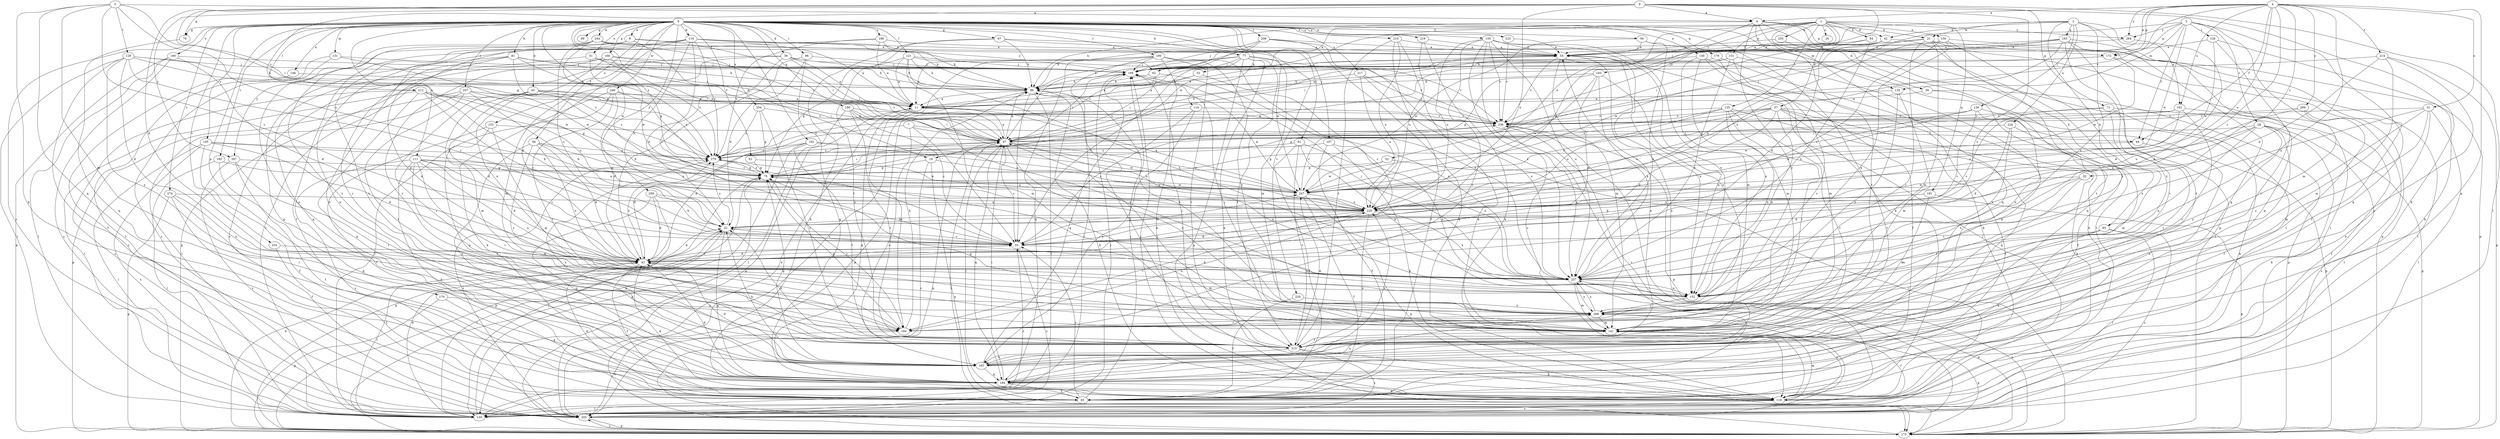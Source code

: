 strict digraph  {
0;
1;
2;
3;
4;
5;
6;
7;
8;
9;
11;
19;
21;
22;
24;
28;
31;
32;
33;
36;
37;
39;
42;
43;
45;
51;
52;
53;
55;
56;
59;
61;
62;
64;
65;
67;
69;
70;
71;
75;
77;
81;
84;
85;
86;
91;
96;
97;
107;
108;
111;
114;
116;
119;
121;
125;
126;
128;
129;
130;
131;
135;
141;
146;
149;
150;
151;
152;
153;
155;
160;
161;
163;
166;
170;
172;
173;
176;
180;
181;
183;
184;
185;
186;
190;
192;
193;
194;
195;
205;
207;
208;
210;
212;
214;
215;
217;
219;
223;
224;
226;
233;
235;
236;
244;
246;
247;
254;
255;
257;
258;
264;
266;
267;
268;
274;
279;
0 -> 8  [label=a];
0 -> 19  [label=b];
0 -> 36  [label=d];
0 -> 45  [label=e];
0 -> 51  [label=e];
0 -> 56  [label=f];
0 -> 59  [label=f];
0 -> 61  [label=f];
0 -> 62  [label=f];
0 -> 67  [label=g];
0 -> 69  [label=g];
0 -> 70  [label=g];
0 -> 77  [label=h];
0 -> 81  [label=h];
0 -> 91  [label=i];
0 -> 96  [label=i];
0 -> 107  [label=j];
0 -> 111  [label=k];
0 -> 114  [label=k];
0 -> 116  [label=k];
0 -> 119  [label=k];
0 -> 121  [label=l];
0 -> 131  [label=m];
0 -> 135  [label=m];
0 -> 146  [label=n];
0 -> 149  [label=n];
0 -> 153  [label=o];
0 -> 155  [label=o];
0 -> 160  [label=o];
0 -> 166  [label=p];
0 -> 170  [label=p];
0 -> 176  [label=q];
0 -> 180  [label=q];
0 -> 185  [label=r];
0 -> 186  [label=r];
0 -> 190  [label=r];
0 -> 192  [label=r];
0 -> 195  [label=s];
0 -> 205  [label=s];
0 -> 207  [label=t];
0 -> 208  [label=t];
0 -> 210  [label=t];
0 -> 212  [label=t];
0 -> 217  [label=u];
0 -> 219  [label=u];
0 -> 223  [label=u];
0 -> 233  [label=v];
0 -> 235  [label=v];
0 -> 244  [label=w];
0 -> 246  [label=w];
0 -> 254  [label=x];
0 -> 258  [label=y];
0 -> 274  [label=z];
0 -> 279  [label=z];
1 -> 19  [label=b];
1 -> 24  [label=c];
1 -> 37  [label=d];
1 -> 39  [label=d];
1 -> 42  [label=d];
1 -> 52  [label=e];
1 -> 53  [label=e];
1 -> 84  [label=h];
1 -> 108  [label=j];
1 -> 125  [label=l];
1 -> 150  [label=n];
1 -> 151  [label=n];
1 -> 181  [label=q];
1 -> 193  [label=r];
1 -> 255  [label=x];
1 -> 264  [label=y];
2 -> 21  [label=b];
2 -> 42  [label=d];
2 -> 62  [label=f];
2 -> 85  [label=h];
2 -> 126  [label=l];
2 -> 161  [label=o];
2 -> 183  [label=q];
2 -> 184  [label=q];
2 -> 224  [label=u];
2 -> 257  [label=x];
3 -> 28  [label=c];
3 -> 64  [label=f];
3 -> 97  [label=i];
3 -> 128  [label=l];
3 -> 135  [label=m];
3 -> 141  [label=m];
3 -> 172  [label=p];
3 -> 184  [label=q];
3 -> 247  [label=w];
3 -> 264  [label=y];
4 -> 9  [label=a];
4 -> 31  [label=c];
4 -> 32  [label=c];
4 -> 33  [label=c];
4 -> 55  [label=e];
4 -> 64  [label=f];
4 -> 152  [label=n];
4 -> 161  [label=o];
4 -> 172  [label=p];
4 -> 184  [label=q];
4 -> 214  [label=t];
4 -> 226  [label=u];
4 -> 236  [label=v];
4 -> 264  [label=y];
4 -> 266  [label=y];
5 -> 9  [label=a];
5 -> 33  [label=c];
5 -> 119  [label=k];
5 -> 129  [label=l];
5 -> 141  [label=m];
5 -> 184  [label=q];
5 -> 226  [label=u];
5 -> 236  [label=v];
6 -> 9  [label=a];
6 -> 43  [label=d];
6 -> 70  [label=g];
6 -> 71  [label=g];
6 -> 75  [label=g];
6 -> 97  [label=i];
6 -> 119  [label=k];
6 -> 130  [label=l];
6 -> 226  [label=u];
6 -> 236  [label=v];
6 -> 257  [label=x];
6 -> 267  [label=y];
7 -> 33  [label=c];
7 -> 43  [label=d];
7 -> 64  [label=f];
7 -> 97  [label=i];
7 -> 163  [label=o];
8 -> 55  [label=e];
8 -> 65  [label=f];
8 -> 97  [label=i];
8 -> 215  [label=t];
8 -> 247  [label=w];
8 -> 267  [label=y];
9 -> 21  [label=b];
9 -> 85  [label=h];
9 -> 86  [label=h];
9 -> 172  [label=p];
9 -> 173  [label=p];
9 -> 184  [label=q];
9 -> 215  [label=t];
9 -> 226  [label=u];
9 -> 268  [label=y];
11 -> 55  [label=e];
11 -> 173  [label=p];
11 -> 184  [label=q];
11 -> 194  [label=r];
11 -> 236  [label=v];
19 -> 75  [label=g];
19 -> 173  [label=p];
19 -> 205  [label=s];
19 -> 226  [label=u];
21 -> 55  [label=e];
21 -> 97  [label=i];
21 -> 130  [label=l];
21 -> 141  [label=m];
21 -> 173  [label=p];
21 -> 194  [label=r];
21 -> 215  [label=t];
22 -> 33  [label=c];
22 -> 130  [label=l];
22 -> 184  [label=q];
22 -> 279  [label=z];
28 -> 97  [label=i];
28 -> 119  [label=k];
28 -> 152  [label=n];
28 -> 205  [label=s];
28 -> 215  [label=t];
28 -> 226  [label=u];
28 -> 247  [label=w];
28 -> 268  [label=y];
31 -> 130  [label=l];
31 -> 141  [label=m];
31 -> 163  [label=o];
31 -> 236  [label=v];
31 -> 257  [label=x];
31 -> 268  [label=y];
32 -> 43  [label=d];
32 -> 194  [label=r];
32 -> 247  [label=w];
32 -> 257  [label=x];
33 -> 43  [label=d];
33 -> 141  [label=m];
33 -> 205  [label=s];
33 -> 247  [label=w];
36 -> 11  [label=a];
36 -> 22  [label=b];
36 -> 86  [label=h];
36 -> 97  [label=i];
36 -> 108  [label=j];
36 -> 141  [label=m];
36 -> 173  [label=p];
37 -> 43  [label=d];
37 -> 119  [label=k];
37 -> 152  [label=n];
37 -> 173  [label=p];
37 -> 184  [label=q];
37 -> 215  [label=t];
37 -> 226  [label=u];
37 -> 236  [label=v];
37 -> 247  [label=w];
37 -> 279  [label=z];
39 -> 11  [label=a];
39 -> 65  [label=f];
39 -> 173  [label=p];
42 -> 55  [label=e];
42 -> 97  [label=i];
42 -> 247  [label=w];
42 -> 268  [label=y];
43 -> 22  [label=b];
43 -> 33  [label=c];
43 -> 65  [label=f];
43 -> 130  [label=l];
43 -> 257  [label=x];
43 -> 279  [label=z];
45 -> 11  [label=a];
45 -> 43  [label=d];
45 -> 141  [label=m];
45 -> 194  [label=r];
45 -> 236  [label=v];
45 -> 279  [label=z];
51 -> 86  [label=h];
51 -> 108  [label=j];
51 -> 184  [label=q];
51 -> 247  [label=w];
51 -> 279  [label=z];
52 -> 75  [label=g];
52 -> 130  [label=l];
52 -> 247  [label=w];
53 -> 11  [label=a];
53 -> 33  [label=c];
53 -> 86  [label=h];
55 -> 108  [label=j];
55 -> 130  [label=l];
55 -> 141  [label=m];
55 -> 152  [label=n];
55 -> 163  [label=o];
55 -> 236  [label=v];
56 -> 43  [label=d];
56 -> 163  [label=o];
56 -> 226  [label=u];
56 -> 257  [label=x];
56 -> 268  [label=y];
56 -> 279  [label=z];
59 -> 55  [label=e];
59 -> 130  [label=l];
59 -> 247  [label=w];
59 -> 257  [label=x];
61 -> 75  [label=g];
61 -> 226  [label=u];
62 -> 11  [label=a];
62 -> 86  [label=h];
62 -> 97  [label=i];
62 -> 257  [label=x];
64 -> 75  [label=g];
64 -> 163  [label=o];
65 -> 33  [label=c];
65 -> 43  [label=d];
65 -> 97  [label=i];
65 -> 108  [label=j];
67 -> 55  [label=e];
67 -> 86  [label=h];
67 -> 119  [label=k];
67 -> 215  [label=t];
67 -> 247  [label=w];
70 -> 184  [label=q];
71 -> 33  [label=c];
71 -> 65  [label=f];
71 -> 173  [label=p];
71 -> 215  [label=t];
71 -> 236  [label=v];
75 -> 97  [label=i];
75 -> 173  [label=p];
75 -> 194  [label=r];
75 -> 247  [label=w];
75 -> 279  [label=z];
77 -> 33  [label=c];
77 -> 86  [label=h];
77 -> 97  [label=i];
77 -> 108  [label=j];
77 -> 119  [label=k];
77 -> 141  [label=m];
77 -> 173  [label=p];
77 -> 215  [label=t];
77 -> 236  [label=v];
81 -> 11  [label=a];
81 -> 97  [label=i];
81 -> 108  [label=j];
81 -> 152  [label=n];
81 -> 184  [label=q];
81 -> 194  [label=r];
81 -> 279  [label=z];
84 -> 43  [label=d];
84 -> 55  [label=e];
84 -> 257  [label=x];
85 -> 33  [label=c];
85 -> 130  [label=l];
85 -> 152  [label=n];
85 -> 184  [label=q];
85 -> 205  [label=s];
86 -> 11  [label=a];
86 -> 33  [label=c];
86 -> 130  [label=l];
86 -> 173  [label=p];
86 -> 215  [label=t];
86 -> 247  [label=w];
91 -> 65  [label=f];
91 -> 152  [label=n];
91 -> 215  [label=t];
91 -> 257  [label=x];
91 -> 279  [label=z];
96 -> 22  [label=b];
96 -> 43  [label=d];
96 -> 108  [label=j];
96 -> 184  [label=q];
97 -> 11  [label=a];
97 -> 33  [label=c];
97 -> 55  [label=e];
97 -> 86  [label=h];
97 -> 108  [label=j];
97 -> 152  [label=n];
97 -> 173  [label=p];
97 -> 184  [label=q];
97 -> 247  [label=w];
97 -> 268  [label=y];
97 -> 279  [label=z];
107 -> 65  [label=f];
107 -> 119  [label=k];
107 -> 152  [label=n];
107 -> 279  [label=z];
108 -> 86  [label=h];
111 -> 33  [label=c];
111 -> 43  [label=d];
111 -> 75  [label=g];
111 -> 119  [label=k];
111 -> 152  [label=n];
111 -> 194  [label=r];
111 -> 205  [label=s];
111 -> 215  [label=t];
111 -> 226  [label=u];
114 -> 33  [label=c];
114 -> 163  [label=o];
114 -> 236  [label=v];
114 -> 279  [label=z];
116 -> 11  [label=a];
116 -> 22  [label=b];
116 -> 33  [label=c];
116 -> 43  [label=d];
116 -> 55  [label=e];
116 -> 108  [label=j];
116 -> 130  [label=l];
116 -> 163  [label=o];
116 -> 279  [label=z];
119 -> 43  [label=d];
119 -> 86  [label=h];
119 -> 108  [label=j];
119 -> 130  [label=l];
119 -> 141  [label=m];
119 -> 205  [label=s];
119 -> 236  [label=v];
119 -> 268  [label=y];
121 -> 11  [label=a];
121 -> 75  [label=g];
121 -> 86  [label=h];
121 -> 108  [label=j];
121 -> 141  [label=m];
121 -> 236  [label=v];
121 -> 257  [label=x];
125 -> 65  [label=f];
125 -> 75  [label=g];
125 -> 152  [label=n];
125 -> 194  [label=r];
125 -> 215  [label=t];
125 -> 226  [label=u];
125 -> 236  [label=v];
126 -> 33  [label=c];
126 -> 119  [label=k];
126 -> 152  [label=n];
126 -> 226  [label=u];
126 -> 236  [label=v];
126 -> 247  [label=w];
128 -> 55  [label=e];
128 -> 119  [label=k];
128 -> 215  [label=t];
128 -> 247  [label=w];
129 -> 33  [label=c];
129 -> 43  [label=d];
129 -> 65  [label=f];
129 -> 86  [label=h];
129 -> 108  [label=j];
129 -> 130  [label=l];
129 -> 247  [label=w];
129 -> 268  [label=y];
130 -> 22  [label=b];
130 -> 33  [label=c];
130 -> 75  [label=g];
131 -> 108  [label=j];
131 -> 130  [label=l];
131 -> 205  [label=s];
131 -> 247  [label=w];
135 -> 11  [label=a];
135 -> 141  [label=m];
135 -> 268  [label=y];
141 -> 75  [label=g];
141 -> 97  [label=i];
141 -> 108  [label=j];
141 -> 173  [label=p];
141 -> 215  [label=t];
146 -> 86  [label=h];
146 -> 205  [label=s];
149 -> 65  [label=f];
149 -> 108  [label=j];
149 -> 119  [label=k];
149 -> 141  [label=m];
149 -> 152  [label=n];
150 -> 22  [label=b];
150 -> 33  [label=c];
150 -> 55  [label=e];
150 -> 152  [label=n];
150 -> 173  [label=p];
150 -> 215  [label=t];
151 -> 75  [label=g];
151 -> 108  [label=j];
151 -> 184  [label=q];
151 -> 194  [label=r];
151 -> 257  [label=x];
152 -> 22  [label=b];
152 -> 268  [label=y];
153 -> 65  [label=f];
153 -> 97  [label=i];
153 -> 141  [label=m];
153 -> 163  [label=o];
155 -> 55  [label=e];
155 -> 65  [label=f];
155 -> 141  [label=m];
155 -> 152  [label=n];
155 -> 194  [label=r];
155 -> 205  [label=s];
155 -> 226  [label=u];
155 -> 236  [label=v];
155 -> 257  [label=x];
160 -> 43  [label=d];
160 -> 108  [label=j];
160 -> 130  [label=l];
160 -> 173  [label=p];
160 -> 205  [label=s];
161 -> 65  [label=f];
161 -> 194  [label=r];
161 -> 226  [label=u];
161 -> 236  [label=v];
161 -> 279  [label=z];
163 -> 22  [label=b];
163 -> 43  [label=d];
163 -> 55  [label=e];
163 -> 75  [label=g];
163 -> 108  [label=j];
163 -> 184  [label=q];
163 -> 226  [label=u];
163 -> 279  [label=z];
166 -> 75  [label=g];
166 -> 86  [label=h];
166 -> 108  [label=j];
166 -> 152  [label=n];
166 -> 194  [label=r];
166 -> 205  [label=s];
170 -> 173  [label=p];
170 -> 184  [label=q];
170 -> 268  [label=y];
172 -> 11  [label=a];
172 -> 108  [label=j];
172 -> 130  [label=l];
172 -> 247  [label=w];
173 -> 22  [label=b];
173 -> 75  [label=g];
173 -> 97  [label=i];
173 -> 205  [label=s];
173 -> 257  [label=x];
176 -> 108  [label=j];
176 -> 119  [label=k];
176 -> 141  [label=m];
180 -> 33  [label=c];
180 -> 97  [label=i];
180 -> 130  [label=l];
180 -> 152  [label=n];
180 -> 215  [label=t];
180 -> 236  [label=v];
181 -> 22  [label=b];
181 -> 141  [label=m];
181 -> 173  [label=p];
181 -> 226  [label=u];
183 -> 55  [label=e];
183 -> 65  [label=f];
183 -> 86  [label=h];
183 -> 108  [label=j];
183 -> 184  [label=q];
183 -> 215  [label=t];
183 -> 226  [label=u];
183 -> 268  [label=y];
184 -> 43  [label=d];
184 -> 65  [label=f];
184 -> 97  [label=i];
184 -> 119  [label=k];
184 -> 268  [label=y];
185 -> 75  [label=g];
185 -> 130  [label=l];
185 -> 184  [label=q];
186 -> 11  [label=a];
186 -> 55  [label=e];
186 -> 86  [label=h];
186 -> 163  [label=o];
186 -> 279  [label=z];
190 -> 11  [label=a];
190 -> 108  [label=j];
190 -> 119  [label=k];
190 -> 130  [label=l];
190 -> 184  [label=q];
190 -> 205  [label=s];
190 -> 215  [label=t];
190 -> 257  [label=x];
190 -> 268  [label=y];
192 -> 43  [label=d];
192 -> 173  [label=p];
192 -> 215  [label=t];
192 -> 226  [label=u];
192 -> 247  [label=w];
192 -> 279  [label=z];
193 -> 43  [label=d];
193 -> 75  [label=g];
193 -> 86  [label=h];
193 -> 152  [label=n];
193 -> 247  [label=w];
193 -> 257  [label=x];
194 -> 75  [label=g];
194 -> 86  [label=h];
194 -> 205  [label=s];
194 -> 226  [label=u];
195 -> 43  [label=d];
195 -> 65  [label=f];
195 -> 130  [label=l];
195 -> 205  [label=s];
195 -> 226  [label=u];
195 -> 279  [label=z];
205 -> 11  [label=a];
205 -> 108  [label=j];
205 -> 173  [label=p];
205 -> 279  [label=z];
207 -> 11  [label=a];
207 -> 22  [label=b];
207 -> 97  [label=i];
207 -> 130  [label=l];
207 -> 173  [label=p];
207 -> 215  [label=t];
207 -> 279  [label=z];
208 -> 55  [label=e];
208 -> 86  [label=h];
208 -> 108  [label=j];
208 -> 119  [label=k];
208 -> 257  [label=x];
208 -> 279  [label=z];
210 -> 55  [label=e];
210 -> 65  [label=f];
210 -> 119  [label=k];
210 -> 215  [label=t];
210 -> 226  [label=u];
212 -> 11  [label=a];
212 -> 22  [label=b];
212 -> 33  [label=c];
212 -> 75  [label=g];
212 -> 130  [label=l];
212 -> 184  [label=q];
212 -> 205  [label=s];
212 -> 226  [label=u];
214 -> 22  [label=b];
214 -> 108  [label=j];
214 -> 141  [label=m];
214 -> 163  [label=o];
214 -> 173  [label=p];
215 -> 22  [label=b];
215 -> 108  [label=j];
215 -> 119  [label=k];
215 -> 163  [label=o];
215 -> 205  [label=s];
215 -> 247  [label=w];
217 -> 86  [label=h];
217 -> 226  [label=u];
217 -> 236  [label=v];
217 -> 257  [label=x];
219 -> 55  [label=e];
219 -> 119  [label=k];
219 -> 226  [label=u];
223 -> 55  [label=e];
223 -> 236  [label=v];
224 -> 43  [label=d];
224 -> 97  [label=i];
224 -> 141  [label=m];
224 -> 257  [label=x];
226 -> 22  [label=b];
226 -> 43  [label=d];
226 -> 163  [label=o];
226 -> 194  [label=r];
226 -> 257  [label=x];
233 -> 43  [label=d];
233 -> 65  [label=f];
235 -> 65  [label=f];
235 -> 268  [label=y];
236 -> 97  [label=i];
236 -> 173  [label=p];
236 -> 205  [label=s];
236 -> 257  [label=x];
244 -> 33  [label=c];
244 -> 55  [label=e];
244 -> 86  [label=h];
244 -> 97  [label=i];
244 -> 163  [label=o];
244 -> 215  [label=t];
244 -> 247  [label=w];
246 -> 11  [label=a];
246 -> 33  [label=c];
246 -> 43  [label=d];
246 -> 119  [label=k];
246 -> 130  [label=l];
246 -> 215  [label=t];
247 -> 11  [label=a];
247 -> 65  [label=f];
247 -> 173  [label=p];
247 -> 226  [label=u];
247 -> 236  [label=v];
254 -> 75  [label=g];
254 -> 215  [label=t];
254 -> 236  [label=v];
254 -> 279  [label=z];
255 -> 55  [label=e];
255 -> 184  [label=q];
257 -> 75  [label=g];
257 -> 108  [label=j];
257 -> 141  [label=m];
257 -> 152  [label=n];
257 -> 173  [label=p];
257 -> 268  [label=y];
258 -> 22  [label=b];
258 -> 43  [label=d];
258 -> 130  [label=l];
258 -> 184  [label=q];
258 -> 226  [label=u];
264 -> 55  [label=e];
264 -> 257  [label=x];
266 -> 130  [label=l];
266 -> 215  [label=t];
266 -> 226  [label=u];
266 -> 236  [label=v];
267 -> 65  [label=f];
267 -> 75  [label=g];
267 -> 194  [label=r];
267 -> 205  [label=s];
268 -> 55  [label=e];
268 -> 86  [label=h];
268 -> 130  [label=l];
268 -> 141  [label=m];
268 -> 194  [label=r];
268 -> 257  [label=x];
274 -> 65  [label=f];
274 -> 173  [label=p];
274 -> 194  [label=r];
274 -> 226  [label=u];
274 -> 257  [label=x];
279 -> 75  [label=g];
279 -> 247  [label=w];
}
